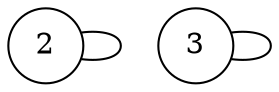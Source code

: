 graph g {
    node[shape=circle fixedsize=true style=filled fillcolor=white colorscheme=accent8 ];
    2--2;
    3--3;
}

